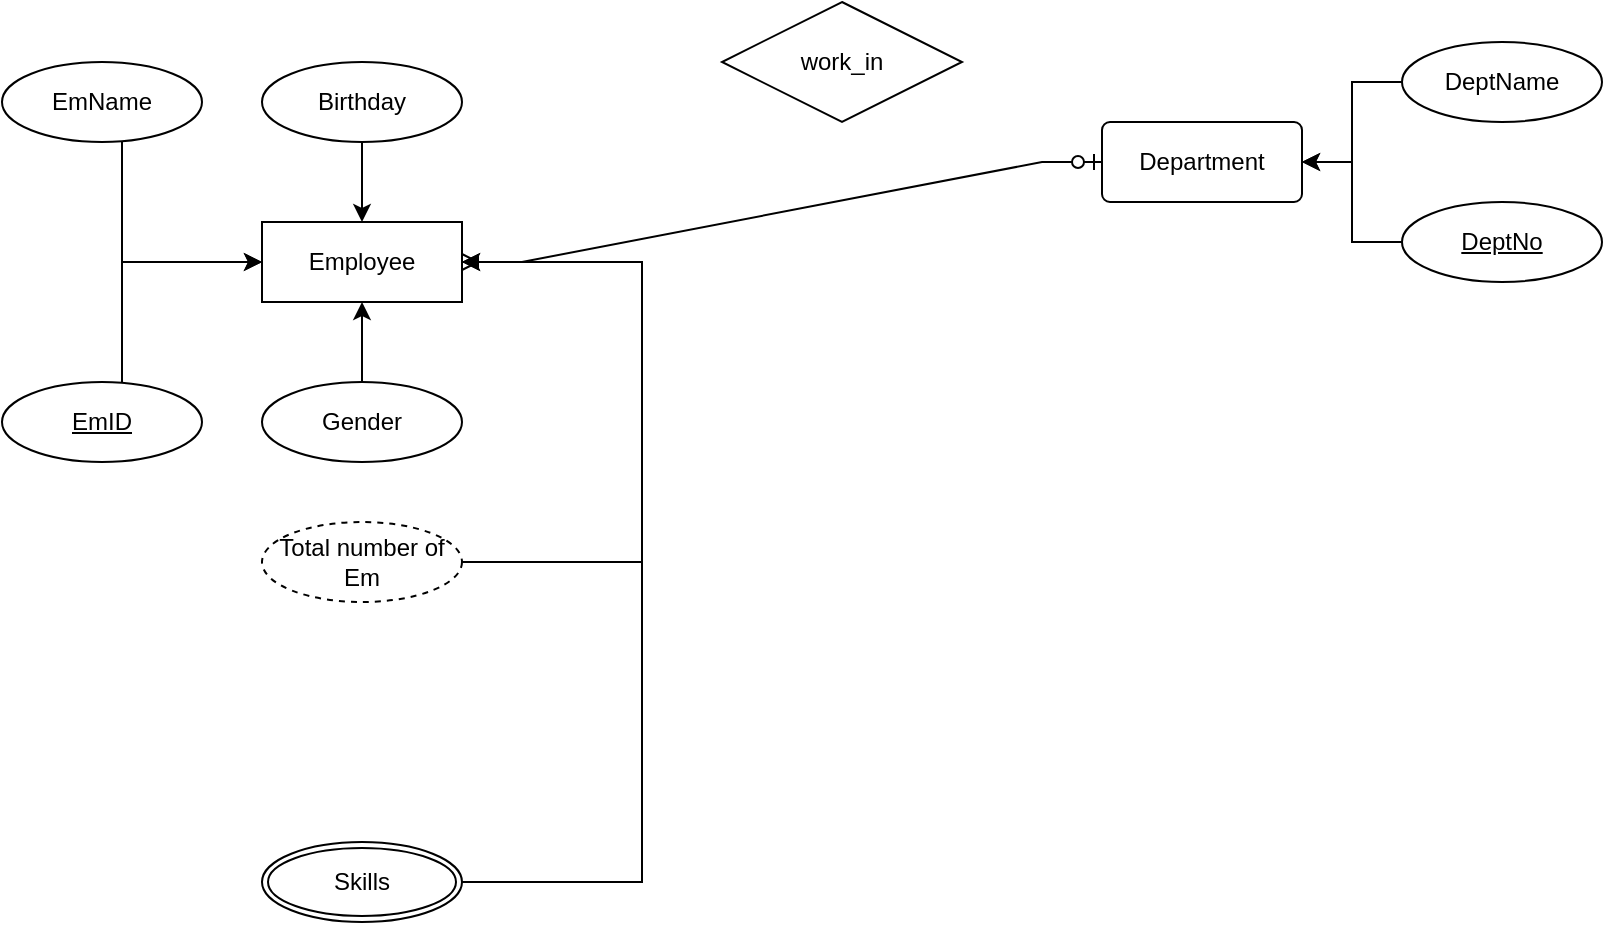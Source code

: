 <mxfile version="22.1.21" type="github">
  <diagram name="Page-1" id="XkV6eDznPqOcle29tyvj">
    <mxGraphModel dx="777" dy="525" grid="1" gridSize="10" guides="1" tooltips="1" connect="1" arrows="1" fold="1" page="1" pageScale="1" pageWidth="850" pageHeight="1100" math="0" shadow="0">
      <root>
        <mxCell id="0" />
        <mxCell id="1" parent="0" />
        <mxCell id="bxK1UHGuJj95t-g21j4f-1" value="Employee" style="whiteSpace=wrap;html=1;align=center;" vertex="1" parent="1">
          <mxGeometry x="220" y="110" width="100" height="40" as="geometry" />
        </mxCell>
        <mxCell id="bxK1UHGuJj95t-g21j4f-11" style="edgeStyle=orthogonalEdgeStyle;rounded=0;orthogonalLoop=1;jettySize=auto;html=1;" edge="1" parent="1" source="bxK1UHGuJj95t-g21j4f-3" target="bxK1UHGuJj95t-g21j4f-1">
          <mxGeometry relative="1" as="geometry">
            <Array as="points">
              <mxPoint x="150" y="130" />
            </Array>
          </mxGeometry>
        </mxCell>
        <mxCell id="bxK1UHGuJj95t-g21j4f-3" value="EmID" style="ellipse;whiteSpace=wrap;html=1;align=center;fontStyle=4;" vertex="1" parent="1">
          <mxGeometry x="90" y="190" width="100" height="40" as="geometry" />
        </mxCell>
        <mxCell id="bxK1UHGuJj95t-g21j4f-4" value="Department" style="rounded=1;arcSize=10;whiteSpace=wrap;html=1;align=center;" vertex="1" parent="1">
          <mxGeometry x="640" y="60" width="100" height="40" as="geometry" />
        </mxCell>
        <mxCell id="bxK1UHGuJj95t-g21j4f-12" style="edgeStyle=orthogonalEdgeStyle;rounded=0;orthogonalLoop=1;jettySize=auto;html=1;" edge="1" parent="1" source="bxK1UHGuJj95t-g21j4f-6" target="bxK1UHGuJj95t-g21j4f-1">
          <mxGeometry relative="1" as="geometry">
            <Array as="points">
              <mxPoint x="150" y="130" />
            </Array>
          </mxGeometry>
        </mxCell>
        <mxCell id="bxK1UHGuJj95t-g21j4f-6" value="EmName" style="ellipse;whiteSpace=wrap;html=1;align=center;" vertex="1" parent="1">
          <mxGeometry x="90" y="30" width="100" height="40" as="geometry" />
        </mxCell>
        <mxCell id="bxK1UHGuJj95t-g21j4f-13" style="edgeStyle=orthogonalEdgeStyle;rounded=0;orthogonalLoop=1;jettySize=auto;html=1;" edge="1" parent="1" source="bxK1UHGuJj95t-g21j4f-9" target="bxK1UHGuJj95t-g21j4f-1">
          <mxGeometry relative="1" as="geometry" />
        </mxCell>
        <mxCell id="bxK1UHGuJj95t-g21j4f-9" value="Birthday" style="ellipse;whiteSpace=wrap;html=1;align=center;" vertex="1" parent="1">
          <mxGeometry x="220" y="30" width="100" height="40" as="geometry" />
        </mxCell>
        <mxCell id="bxK1UHGuJj95t-g21j4f-14" style="edgeStyle=orthogonalEdgeStyle;rounded=0;orthogonalLoop=1;jettySize=auto;html=1;" edge="1" parent="1" source="bxK1UHGuJj95t-g21j4f-10" target="bxK1UHGuJj95t-g21j4f-1">
          <mxGeometry relative="1" as="geometry" />
        </mxCell>
        <mxCell id="bxK1UHGuJj95t-g21j4f-10" value="Gender" style="ellipse;whiteSpace=wrap;html=1;align=center;" vertex="1" parent="1">
          <mxGeometry x="220" y="190" width="100" height="40" as="geometry" />
        </mxCell>
        <mxCell id="bxK1UHGuJj95t-g21j4f-16" style="edgeStyle=orthogonalEdgeStyle;rounded=0;orthogonalLoop=1;jettySize=auto;html=1;entryX=1;entryY=0.5;entryDx=0;entryDy=0;" edge="1" parent="1" source="bxK1UHGuJj95t-g21j4f-15" target="bxK1UHGuJj95t-g21j4f-1">
          <mxGeometry relative="1" as="geometry">
            <Array as="points">
              <mxPoint x="410" y="130" />
            </Array>
          </mxGeometry>
        </mxCell>
        <mxCell id="bxK1UHGuJj95t-g21j4f-15" value="Skills" style="ellipse;shape=doubleEllipse;margin=3;whiteSpace=wrap;html=1;align=center;" vertex="1" parent="1">
          <mxGeometry x="220" y="420" width="100" height="40" as="geometry" />
        </mxCell>
        <mxCell id="bxK1UHGuJj95t-g21j4f-18" style="edgeStyle=orthogonalEdgeStyle;rounded=0;orthogonalLoop=1;jettySize=auto;html=1;entryX=1;entryY=0.5;entryDx=0;entryDy=0;" edge="1" parent="1" source="bxK1UHGuJj95t-g21j4f-17" target="bxK1UHGuJj95t-g21j4f-1">
          <mxGeometry relative="1" as="geometry">
            <Array as="points">
              <mxPoint x="410" y="130" />
            </Array>
          </mxGeometry>
        </mxCell>
        <mxCell id="bxK1UHGuJj95t-g21j4f-17" value="Total number of &lt;br&gt;Em" style="ellipse;whiteSpace=wrap;html=1;align=center;dashed=1;" vertex="1" parent="1">
          <mxGeometry x="220" y="260" width="100" height="40" as="geometry" />
        </mxCell>
        <mxCell id="bxK1UHGuJj95t-g21j4f-24" style="edgeStyle=orthogonalEdgeStyle;rounded=0;orthogonalLoop=1;jettySize=auto;html=1;entryX=1;entryY=0.5;entryDx=0;entryDy=0;" edge="1" parent="1" source="bxK1UHGuJj95t-g21j4f-20" target="bxK1UHGuJj95t-g21j4f-4">
          <mxGeometry relative="1" as="geometry">
            <mxPoint x="760" y="80" as="targetPoint" />
          </mxGeometry>
        </mxCell>
        <mxCell id="bxK1UHGuJj95t-g21j4f-20" value="DeptNo" style="ellipse;whiteSpace=wrap;html=1;align=center;fontStyle=4;" vertex="1" parent="1">
          <mxGeometry x="790" y="100" width="100" height="40" as="geometry" />
        </mxCell>
        <mxCell id="bxK1UHGuJj95t-g21j4f-23" style="edgeStyle=orthogonalEdgeStyle;rounded=0;orthogonalLoop=1;jettySize=auto;html=1;" edge="1" parent="1" source="bxK1UHGuJj95t-g21j4f-21" target="bxK1UHGuJj95t-g21j4f-4">
          <mxGeometry relative="1" as="geometry" />
        </mxCell>
        <mxCell id="bxK1UHGuJj95t-g21j4f-21" value="DeptName" style="ellipse;whiteSpace=wrap;html=1;align=center;" vertex="1" parent="1">
          <mxGeometry x="790" y="20" width="100" height="40" as="geometry" />
        </mxCell>
        <mxCell id="bxK1UHGuJj95t-g21j4f-22" value="work_in" style="shape=rhombus;perimeter=rhombusPerimeter;whiteSpace=wrap;html=1;align=center;" vertex="1" parent="1">
          <mxGeometry x="450" width="120" height="60" as="geometry" />
        </mxCell>
        <mxCell id="bxK1UHGuJj95t-g21j4f-25" value="" style="edgeStyle=entityRelationEdgeStyle;fontSize=12;html=1;endArrow=ERoneToMany;startArrow=ERzeroToOne;rounded=0;" edge="1" parent="1" source="bxK1UHGuJj95t-g21j4f-4" target="bxK1UHGuJj95t-g21j4f-1">
          <mxGeometry width="100" height="100" relative="1" as="geometry">
            <mxPoint x="755" y="250" as="sourcePoint" />
            <mxPoint x="390" y="240" as="targetPoint" />
          </mxGeometry>
        </mxCell>
      </root>
    </mxGraphModel>
  </diagram>
</mxfile>
